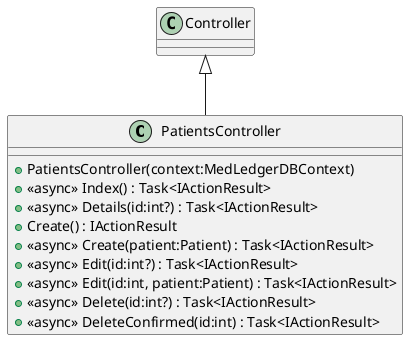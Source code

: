@startuml
class PatientsController {
    + PatientsController(context:MedLedgerDBContext)
    + <<async>> Index() : Task<IActionResult>
    + <<async>> Details(id:int?) : Task<IActionResult>
    + Create() : IActionResult
    + <<async>> Create(patient:Patient) : Task<IActionResult>
    + <<async>> Edit(id:int?) : Task<IActionResult>
    + <<async>> Edit(id:int, patient:Patient) : Task<IActionResult>
    + <<async>> Delete(id:int?) : Task<IActionResult>
    + <<async>> DeleteConfirmed(id:int) : Task<IActionResult>
}
Controller <|-- PatientsController
@enduml
